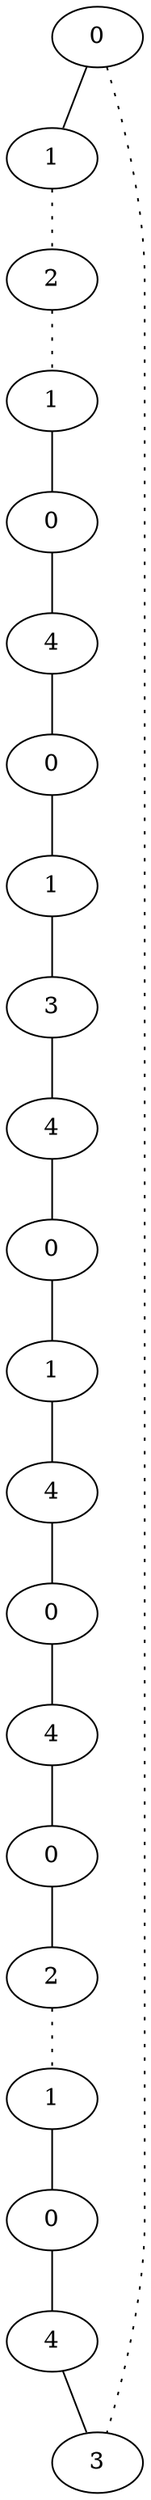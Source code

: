 graph {
a0[label=0];
a1[label=1];
a2[label=2];
a3[label=1];
a4[label=0];
a5[label=4];
a6[label=0];
a7[label=1];
a8[label=3];
a9[label=4];
a10[label=0];
a11[label=1];
a12[label=4];
a13[label=0];
a14[label=4];
a15[label=0];
a16[label=2];
a17[label=1];
a18[label=0];
a19[label=4];
a20[label=3];
a0 -- a1;
a0 -- a20 [style=dotted];
a1 -- a2 [style=dotted];
a2 -- a3 [style=dotted];
a3 -- a4;
a4 -- a5;
a5 -- a6;
a6 -- a7;
a7 -- a8;
a8 -- a9;
a9 -- a10;
a10 -- a11;
a11 -- a12;
a12 -- a13;
a13 -- a14;
a14 -- a15;
a15 -- a16;
a16 -- a17 [style=dotted];
a17 -- a18;
a18 -- a19;
a19 -- a20;
}
